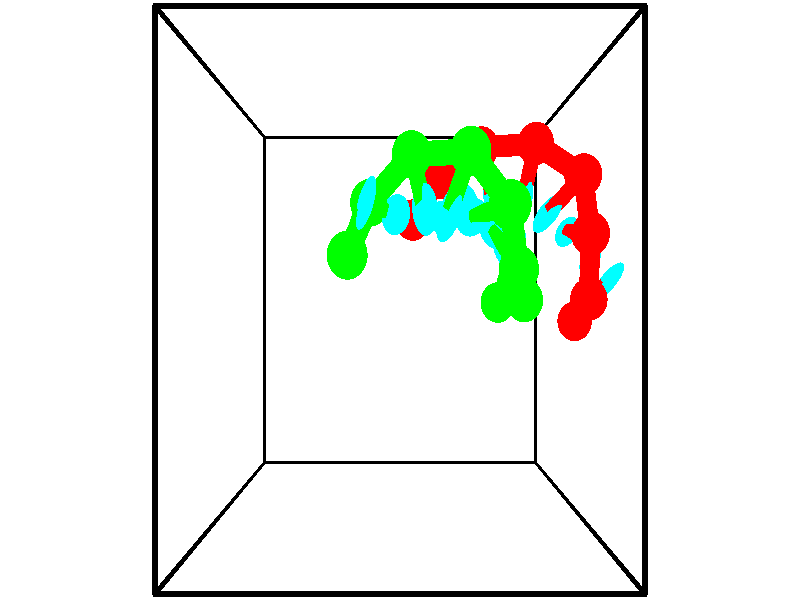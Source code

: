 // switches for output
#declare DRAW_BASES = 1; // possible values are 0, 1; only relevant for DNA ribbons
#declare DRAW_BASES_TYPE = 3; // possible values are 1, 2, 3; only relevant for DNA ribbons
#declare DRAW_FOG = 0; // set to 1 to enable fog

#include "colors.inc"

#include "transforms.inc"
background { rgb <1, 1, 1>}

#default {
   normal{
       ripples 0.25
       frequency 0.20
       turbulence 0.2
       lambda 5
   }
	finish {
		phong 0.1
		phong_size 40.
	}
}

// original window dimensions: 1024x640


// camera settings

camera {
	sky <-0, 1, 0>
	up <-0, 1, 0>
	right 1.6 * <1, 0, 0>
	location <2.5, 2.5, 11.1562>
	look_at <2.5, 2.5, 2.5>
	direction <0, 0, -8.6562>
	angle 67.0682
}


# declare cpy_camera_pos = <2.5, 2.5, 11.1562>;
# if (DRAW_FOG = 1)
fog {
	fog_type 2
	up vnormalize(cpy_camera_pos)
	color rgbt<1,1,1,0.3>
	distance 1e-5
	fog_alt 3e-3
	fog_offset 4
}
# end


// LIGHTS

# declare lum = 6;
global_settings {
	ambient_light rgb lum * <0.05, 0.05, 0.05>
	max_trace_level 15
}# declare cpy_direct_light_amount = 0.25;
light_source
{	1000 * <-1, -1, 1>,
	rgb lum * cpy_direct_light_amount
	parallel
}

light_source
{	1000 * <1, 1, -1>,
	rgb lum * cpy_direct_light_amount
	parallel
}

// strand 0

// nucleotide -1

// particle -1
sphere {
	<5.149257, 2.230134, 1.989673> 0.250000
	pigment { color rgbt <1,0,0,0> }
	no_shadow
}
cylinder {
	<5.405621, 2.518093, 2.096241>,  <5.559439, 2.690869, 2.160182>, 0.100000
	pigment { color rgbt <1,0,0,0> }
	no_shadow
}
cylinder {
	<5.405621, 2.518093, 2.096241>,  <5.149257, 2.230134, 1.989673>, 0.100000
	pigment { color rgbt <1,0,0,0> }
	no_shadow
}

// particle -1
sphere {
	<5.405621, 2.518093, 2.096241> 0.100000
	pigment { color rgbt <1,0,0,0> }
	no_shadow
}
sphere {
	0, 1
	scale<0.080000,0.200000,0.300000>
	matrix <-0.766339, 0.620078, 0.168009,
		-0.044252, -0.311848, 0.949101,
		0.640910, 0.719899, 0.266421,
		5.597894, 2.734063, 2.176167>
	pigment { color rgbt <0,1,1,0> }
	no_shadow
}
cylinder {
	<5.139829, 2.506422, 2.711490>,  <5.149257, 2.230134, 1.989673>, 0.130000
	pigment { color rgbt <1,0,0,0> }
	no_shadow
}

// nucleotide -1

// particle -1
sphere {
	<5.139829, 2.506422, 2.711490> 0.250000
	pigment { color rgbt <1,0,0,0> }
	no_shadow
}
cylinder {
	<5.235468, 2.789455, 2.445511>,  <5.292851, 2.959276, 2.285923>, 0.100000
	pigment { color rgbt <1,0,0,0> }
	no_shadow
}
cylinder {
	<5.235468, 2.789455, 2.445511>,  <5.139829, 2.506422, 2.711490>, 0.100000
	pigment { color rgbt <1,0,0,0> }
	no_shadow
}

// particle -1
sphere {
	<5.235468, 2.789455, 2.445511> 0.100000
	pigment { color rgbt <1,0,0,0> }
	no_shadow
}
sphere {
	0, 1
	scale<0.080000,0.200000,0.300000>
	matrix <-0.818493, 0.515302, 0.254034,
		0.522402, 0.483521, 0.702356,
		0.239095, 0.707581, -0.664953,
		5.307198, 3.001731, 2.246026>
	pigment { color rgbt <0,1,1,0> }
	no_shadow
}
cylinder {
	<5.084361, 3.247429, 2.968785>,  <5.139829, 2.506422, 2.711490>, 0.130000
	pigment { color rgbt <1,0,0,0> }
	no_shadow
}

// nucleotide -1

// particle -1
sphere {
	<5.084361, 3.247429, 2.968785> 0.250000
	pigment { color rgbt <1,0,0,0> }
	no_shadow
}
cylinder {
	<5.008366, 3.297306, 2.579250>,  <4.962769, 3.327232, 2.345530>, 0.100000
	pigment { color rgbt <1,0,0,0> }
	no_shadow
}
cylinder {
	<5.008366, 3.297306, 2.579250>,  <5.084361, 3.247429, 2.968785>, 0.100000
	pigment { color rgbt <1,0,0,0> }
	no_shadow
}

// particle -1
sphere {
	<5.008366, 3.297306, 2.579250> 0.100000
	pigment { color rgbt <1,0,0,0> }
	no_shadow
}
sphere {
	0, 1
	scale<0.080000,0.200000,0.300000>
	matrix <-0.877984, 0.422321, 0.225363,
		0.439372, 0.897829, 0.029241,
		-0.189988, 0.124692, -0.973836,
		4.951369, 3.334714, 2.287100>
	pigment { color rgbt <0,1,1,0> }
	no_shadow
}
cylinder {
	<5.033427, 3.936976, 2.805659>,  <5.084361, 3.247429, 2.968785>, 0.130000
	pigment { color rgbt <1,0,0,0> }
	no_shadow
}

// nucleotide -1

// particle -1
sphere {
	<5.033427, 3.936976, 2.805659> 0.250000
	pigment { color rgbt <1,0,0,0> }
	no_shadow
}
cylinder {
	<4.812057, 3.712460, 2.559513>,  <4.679236, 3.577750, 2.411825>, 0.100000
	pigment { color rgbt <1,0,0,0> }
	no_shadow
}
cylinder {
	<4.812057, 3.712460, 2.559513>,  <5.033427, 3.936976, 2.805659>, 0.100000
	pigment { color rgbt <1,0,0,0> }
	no_shadow
}

// particle -1
sphere {
	<4.812057, 3.712460, 2.559513> 0.100000
	pigment { color rgbt <1,0,0,0> }
	no_shadow
}
sphere {
	0, 1
	scale<0.080000,0.200000,0.300000>
	matrix <-0.832524, 0.394988, 0.388444,
		0.025031, 0.727280, -0.685884,
		-0.553424, -0.561291, -0.615365,
		4.646030, 3.544072, 2.374903>
	pigment { color rgbt <0,1,1,0> }
	no_shadow
}
cylinder {
	<4.407293, 4.331627, 2.665486>,  <5.033427, 3.936976, 2.805659>, 0.130000
	pigment { color rgbt <1,0,0,0> }
	no_shadow
}

// nucleotide -1

// particle -1
sphere {
	<4.407293, 4.331627, 2.665486> 0.250000
	pigment { color rgbt <1,0,0,0> }
	no_shadow
}
cylinder {
	<4.320162, 3.950638, 2.580307>,  <4.267883, 3.722044, 2.529200>, 0.100000
	pigment { color rgbt <1,0,0,0> }
	no_shadow
}
cylinder {
	<4.320162, 3.950638, 2.580307>,  <4.407293, 4.331627, 2.665486>, 0.100000
	pigment { color rgbt <1,0,0,0> }
	no_shadow
}

// particle -1
sphere {
	<4.320162, 3.950638, 2.580307> 0.100000
	pigment { color rgbt <1,0,0,0> }
	no_shadow
}
sphere {
	0, 1
	scale<0.080000,0.200000,0.300000>
	matrix <-0.917492, 0.125441, 0.377455,
		-0.332804, 0.277598, -0.901211,
		-0.217829, -0.952473, -0.212947,
		4.254813, 3.664896, 2.516423>
	pigment { color rgbt <0,1,1,0> }
	no_shadow
}
cylinder {
	<3.681990, 4.347959, 2.379132>,  <4.407293, 4.331627, 2.665486>, 0.130000
	pigment { color rgbt <1,0,0,0> }
	no_shadow
}

// nucleotide -1

// particle -1
sphere {
	<3.681990, 4.347959, 2.379132> 0.250000
	pigment { color rgbt <1,0,0,0> }
	no_shadow
}
cylinder {
	<3.754432, 3.979893, 2.517982>,  <3.797897, 3.759053, 2.601293>, 0.100000
	pigment { color rgbt <1,0,0,0> }
	no_shadow
}
cylinder {
	<3.754432, 3.979893, 2.517982>,  <3.681990, 4.347959, 2.379132>, 0.100000
	pigment { color rgbt <1,0,0,0> }
	no_shadow
}

// particle -1
sphere {
	<3.754432, 3.979893, 2.517982> 0.100000
	pigment { color rgbt <1,0,0,0> }
	no_shadow
}
sphere {
	0, 1
	scale<0.080000,0.200000,0.300000>
	matrix <-0.926031, -0.040697, 0.375248,
		-0.331163, -0.389409, -0.859472,
		0.181103, -0.920166, 0.347127,
		3.808763, 3.703843, 2.622121>
	pigment { color rgbt <0,1,1,0> }
	no_shadow
}
cylinder {
	<3.085607, 3.990702, 2.257925>,  <3.681990, 4.347959, 2.379132>, 0.130000
	pigment { color rgbt <1,0,0,0> }
	no_shadow
}

// nucleotide -1

// particle -1
sphere {
	<3.085607, 3.990702, 2.257925> 0.250000
	pigment { color rgbt <1,0,0,0> }
	no_shadow
}
cylinder {
	<3.271913, 3.790672, 2.549950>,  <3.383696, 3.670655, 2.725164>, 0.100000
	pigment { color rgbt <1,0,0,0> }
	no_shadow
}
cylinder {
	<3.271913, 3.790672, 2.549950>,  <3.085607, 3.990702, 2.257925>, 0.100000
	pigment { color rgbt <1,0,0,0> }
	no_shadow
}

// particle -1
sphere {
	<3.271913, 3.790672, 2.549950> 0.100000
	pigment { color rgbt <1,0,0,0> }
	no_shadow
}
sphere {
	0, 1
	scale<0.080000,0.200000,0.300000>
	matrix <-0.876018, -0.143915, 0.460304,
		-0.125118, -0.853942, -0.505102,
		0.465765, -0.500071, 0.730063,
		3.411642, 3.640650, 2.768968>
	pigment { color rgbt <0,1,1,0> }
	no_shadow
}
cylinder {
	<2.685960, 3.468290, 2.368065>,  <3.085607, 3.990702, 2.257925>, 0.130000
	pigment { color rgbt <1,0,0,0> }
	no_shadow
}

// nucleotide -1

// particle -1
sphere {
	<2.685960, 3.468290, 2.368065> 0.250000
	pigment { color rgbt <1,0,0,0> }
	no_shadow
}
cylinder {
	<2.916202, 3.444286, 2.694275>,  <3.054347, 3.429884, 2.890001>, 0.100000
	pigment { color rgbt <1,0,0,0> }
	no_shadow
}
cylinder {
	<2.916202, 3.444286, 2.694275>,  <2.685960, 3.468290, 2.368065>, 0.100000
	pigment { color rgbt <1,0,0,0> }
	no_shadow
}

// particle -1
sphere {
	<2.916202, 3.444286, 2.694275> 0.100000
	pigment { color rgbt <1,0,0,0> }
	no_shadow
}
sphere {
	0, 1
	scale<0.080000,0.200000,0.300000>
	matrix <-0.805657, -0.212349, 0.553014,
		0.139990, -0.975350, -0.170574,
		0.575603, -0.060008, 0.815524,
		3.088883, 3.426284, 2.938932>
	pigment { color rgbt <0,1,1,0> }
	no_shadow
}
// strand 1

// nucleotide -1

// particle -1
sphere {
	<1.852245, 2.957878, 3.749888> 0.250000
	pigment { color rgbt <0,1,0,0> }
	no_shadow
}
cylinder {
	<1.994785, 3.227921, 4.008266>,  <2.080310, 3.389946, 4.163293>, 0.100000
	pigment { color rgbt <0,1,0,0> }
	no_shadow
}
cylinder {
	<1.994785, 3.227921, 4.008266>,  <1.852245, 2.957878, 3.749888>, 0.100000
	pigment { color rgbt <0,1,0,0> }
	no_shadow
}

// particle -1
sphere {
	<1.994785, 3.227921, 4.008266> 0.100000
	pigment { color rgbt <0,1,0,0> }
	no_shadow
}
sphere {
	0, 1
	scale<0.080000,0.200000,0.300000>
	matrix <0.932881, -0.218294, -0.286498,
		-0.052411, 0.704684, -0.707583,
		0.356352, 0.675106, 0.645945,
		2.101691, 3.430452, 4.202050>
	pigment { color rgbt <0,1,1,0> }
	no_shadow
}
cylinder {
	<2.118184, 3.527484, 3.498053>,  <1.852245, 2.957878, 3.749888>, 0.130000
	pigment { color rgbt <0,1,0,0> }
	no_shadow
}

// nucleotide -1

// particle -1
sphere {
	<2.118184, 3.527484, 3.498053> 0.250000
	pigment { color rgbt <0,1,0,0> }
	no_shadow
}
cylinder {
	<2.306499, 3.417068, 3.833233>,  <2.419489, 3.350819, 4.034341>, 0.100000
	pigment { color rgbt <0,1,0,0> }
	no_shadow
}
cylinder {
	<2.306499, 3.417068, 3.833233>,  <2.118184, 3.527484, 3.498053>, 0.100000
	pigment { color rgbt <0,1,0,0> }
	no_shadow
}

// particle -1
sphere {
	<2.306499, 3.417068, 3.833233> 0.100000
	pigment { color rgbt <0,1,0,0> }
	no_shadow
}
sphere {
	0, 1
	scale<0.080000,0.200000,0.300000>
	matrix <0.826682, -0.193719, -0.528271,
		0.308150, 0.941422, 0.136995,
		0.470788, -0.276038, 0.837951,
		2.447736, 3.334257, 4.084618>
	pigment { color rgbt <0,1,1,0> }
	no_shadow
}
cylinder {
	<2.647547, 4.033977, 3.523535>,  <2.118184, 3.527484, 3.498053>, 0.130000
	pigment { color rgbt <0,1,0,0> }
	no_shadow
}

// nucleotide -1

// particle -1
sphere {
	<2.647547, 4.033977, 3.523535> 0.250000
	pigment { color rgbt <0,1,0,0> }
	no_shadow
}
cylinder {
	<2.734640, 3.684250, 3.697044>,  <2.786896, 3.474413, 3.801150>, 0.100000
	pigment { color rgbt <0,1,0,0> }
	no_shadow
}
cylinder {
	<2.734640, 3.684250, 3.697044>,  <2.647547, 4.033977, 3.523535>, 0.100000
	pigment { color rgbt <0,1,0,0> }
	no_shadow
}

// particle -1
sphere {
	<2.734640, 3.684250, 3.697044> 0.100000
	pigment { color rgbt <0,1,0,0> }
	no_shadow
}
sphere {
	0, 1
	scale<0.080000,0.200000,0.300000>
	matrix <0.768872, -0.120106, -0.628021,
		0.601189, 0.470257, 0.646088,
		0.217733, -0.874318, 0.433774,
		2.799960, 3.421954, 3.827177>
	pigment { color rgbt <0,1,1,0> }
	no_shadow
}
cylinder {
	<3.353868, 3.998808, 3.855223>,  <2.647547, 4.033977, 3.523535>, 0.130000
	pigment { color rgbt <0,1,0,0> }
	no_shadow
}

// nucleotide -1

// particle -1
sphere {
	<3.353868, 3.998808, 3.855223> 0.250000
	pigment { color rgbt <0,1,0,0> }
	no_shadow
}
cylinder {
	<3.214157, 3.647621, 3.724270>,  <3.130330, 3.436909, 3.645698>, 0.100000
	pigment { color rgbt <0,1,0,0> }
	no_shadow
}
cylinder {
	<3.214157, 3.647621, 3.724270>,  <3.353868, 3.998808, 3.855223>, 0.100000
	pigment { color rgbt <0,1,0,0> }
	no_shadow
}

// particle -1
sphere {
	<3.214157, 3.647621, 3.724270> 0.100000
	pigment { color rgbt <0,1,0,0> }
	no_shadow
}
sphere {
	0, 1
	scale<0.080000,0.200000,0.300000>
	matrix <0.825371, -0.122871, -0.551058,
		0.443584, -0.462685, 0.767564,
		-0.349278, -0.877966, -0.327384,
		3.109374, 3.384231, 3.626055>
	pigment { color rgbt <0,1,1,0> }
	no_shadow
}
cylinder {
	<3.805542, 3.442412, 3.995820>,  <3.353868, 3.998808, 3.855223>, 0.130000
	pigment { color rgbt <0,1,0,0> }
	no_shadow
}

// nucleotide -1

// particle -1
sphere {
	<3.805542, 3.442412, 3.995820> 0.250000
	pigment { color rgbt <0,1,0,0> }
	no_shadow
}
cylinder {
	<3.585155, 3.408035, 3.663784>,  <3.452924, 3.387409, 3.464562>, 0.100000
	pigment { color rgbt <0,1,0,0> }
	no_shadow
}
cylinder {
	<3.585155, 3.408035, 3.663784>,  <3.805542, 3.442412, 3.995820>, 0.100000
	pigment { color rgbt <0,1,0,0> }
	no_shadow
}

// particle -1
sphere {
	<3.585155, 3.408035, 3.663784> 0.100000
	pigment { color rgbt <0,1,0,0> }
	no_shadow
}
sphere {
	0, 1
	scale<0.080000,0.200000,0.300000>
	matrix <0.829461, 0.053039, -0.556040,
		0.091815, -0.994887, 0.042063,
		-0.550966, -0.085942, -0.830090,
		3.419866, 3.382253, 3.414757>
	pigment { color rgbt <0,1,1,0> }
	no_shadow
}
cylinder {
	<3.996871, 2.820917, 3.547273>,  <3.805542, 3.442412, 3.995820>, 0.130000
	pigment { color rgbt <0,1,0,0> }
	no_shadow
}

// nucleotide -1

// particle -1
sphere {
	<3.996871, 2.820917, 3.547273> 0.250000
	pigment { color rgbt <0,1,0,0> }
	no_shadow
}
cylinder {
	<3.847649, 3.103004, 3.306110>,  <3.758116, 3.272257, 3.161413>, 0.100000
	pigment { color rgbt <0,1,0,0> }
	no_shadow
}
cylinder {
	<3.847649, 3.103004, 3.306110>,  <3.996871, 2.820917, 3.547273>, 0.100000
	pigment { color rgbt <0,1,0,0> }
	no_shadow
}

// particle -1
sphere {
	<3.847649, 3.103004, 3.306110> 0.100000
	pigment { color rgbt <0,1,0,0> }
	no_shadow
}
sphere {
	0, 1
	scale<0.080000,0.200000,0.300000>
	matrix <0.728401, -0.179883, -0.661116,
		-0.574684, -0.685790, -0.446576,
		-0.373055, 0.705220, -0.602906,
		3.735732, 3.314570, 3.125239>
	pigment { color rgbt <0,1,1,0> }
	no_shadow
}
cylinder {
	<4.184138, 2.498159, 2.969736>,  <3.996871, 2.820917, 3.547273>, 0.130000
	pigment { color rgbt <0,1,0,0> }
	no_shadow
}

// nucleotide -1

// particle -1
sphere {
	<4.184138, 2.498159, 2.969736> 0.250000
	pigment { color rgbt <0,1,0,0> }
	no_shadow
}
cylinder {
	<4.061911, 2.863426, 2.861847>,  <3.988574, 3.082587, 2.797113>, 0.100000
	pigment { color rgbt <0,1,0,0> }
	no_shadow
}
cylinder {
	<4.061911, 2.863426, 2.861847>,  <4.184138, 2.498159, 2.969736>, 0.100000
	pigment { color rgbt <0,1,0,0> }
	no_shadow
}

// particle -1
sphere {
	<4.061911, 2.863426, 2.861847> 0.100000
	pigment { color rgbt <0,1,0,0> }
	no_shadow
}
sphere {
	0, 1
	scale<0.080000,0.200000,0.300000>
	matrix <0.676964, 0.009149, -0.735959,
		-0.669587, -0.407478, -0.620979,
		-0.305569, 0.913169, -0.269722,
		3.970240, 3.137377, 2.780930>
	pigment { color rgbt <0,1,1,0> }
	no_shadow
}
cylinder {
	<3.940184, 2.469148, 2.258460>,  <4.184138, 2.498159, 2.969736>, 0.130000
	pigment { color rgbt <0,1,0,0> }
	no_shadow
}

// nucleotide -1

// particle -1
sphere {
	<3.940184, 2.469148, 2.258460> 0.250000
	pigment { color rgbt <0,1,0,0> }
	no_shadow
}
cylinder {
	<4.054695, 2.839401, 2.357452>,  <4.123402, 3.061553, 2.416848>, 0.100000
	pigment { color rgbt <0,1,0,0> }
	no_shadow
}
cylinder {
	<4.054695, 2.839401, 2.357452>,  <3.940184, 2.469148, 2.258460>, 0.100000
	pigment { color rgbt <0,1,0,0> }
	no_shadow
}

// particle -1
sphere {
	<4.054695, 2.839401, 2.357452> 0.100000
	pigment { color rgbt <0,1,0,0> }
	no_shadow
}
sphere {
	0, 1
	scale<0.080000,0.200000,0.300000>
	matrix <0.771448, -0.069488, -0.632487,
		-0.568254, 0.371987, -0.733971,
		0.286279, 0.925633, 0.247482,
		4.140579, 3.117091, 2.431697>
	pigment { color rgbt <0,1,1,0> }
	no_shadow
}
// box output
cylinder {
	<0.000000, 0.000000, 0.000000>,  <5.000000, 0.000000, 0.000000>, 0.025000
	pigment { color rgbt <0,0,0,0> }
	no_shadow
}
cylinder {
	<0.000000, 0.000000, 0.000000>,  <0.000000, 5.000000, 0.000000>, 0.025000
	pigment { color rgbt <0,0,0,0> }
	no_shadow
}
cylinder {
	<0.000000, 0.000000, 0.000000>,  <0.000000, 0.000000, 5.000000>, 0.025000
	pigment { color rgbt <0,0,0,0> }
	no_shadow
}
cylinder {
	<5.000000, 5.000000, 5.000000>,  <0.000000, 5.000000, 5.000000>, 0.025000
	pigment { color rgbt <0,0,0,0> }
	no_shadow
}
cylinder {
	<5.000000, 5.000000, 5.000000>,  <5.000000, 0.000000, 5.000000>, 0.025000
	pigment { color rgbt <0,0,0,0> }
	no_shadow
}
cylinder {
	<5.000000, 5.000000, 5.000000>,  <5.000000, 5.000000, 0.000000>, 0.025000
	pigment { color rgbt <0,0,0,0> }
	no_shadow
}
cylinder {
	<0.000000, 0.000000, 5.000000>,  <0.000000, 5.000000, 5.000000>, 0.025000
	pigment { color rgbt <0,0,0,0> }
	no_shadow
}
cylinder {
	<0.000000, 0.000000, 5.000000>,  <5.000000, 0.000000, 5.000000>, 0.025000
	pigment { color rgbt <0,0,0,0> }
	no_shadow
}
cylinder {
	<5.000000, 5.000000, 0.000000>,  <0.000000, 5.000000, 0.000000>, 0.025000
	pigment { color rgbt <0,0,0,0> }
	no_shadow
}
cylinder {
	<5.000000, 5.000000, 0.000000>,  <5.000000, 0.000000, 0.000000>, 0.025000
	pigment { color rgbt <0,0,0,0> }
	no_shadow
}
cylinder {
	<5.000000, 0.000000, 5.000000>,  <5.000000, 0.000000, 0.000000>, 0.025000
	pigment { color rgbt <0,0,0,0> }
	no_shadow
}
cylinder {
	<0.000000, 5.000000, 0.000000>,  <0.000000, 5.000000, 5.000000>, 0.025000
	pigment { color rgbt <0,0,0,0> }
	no_shadow
}
// end of box output
